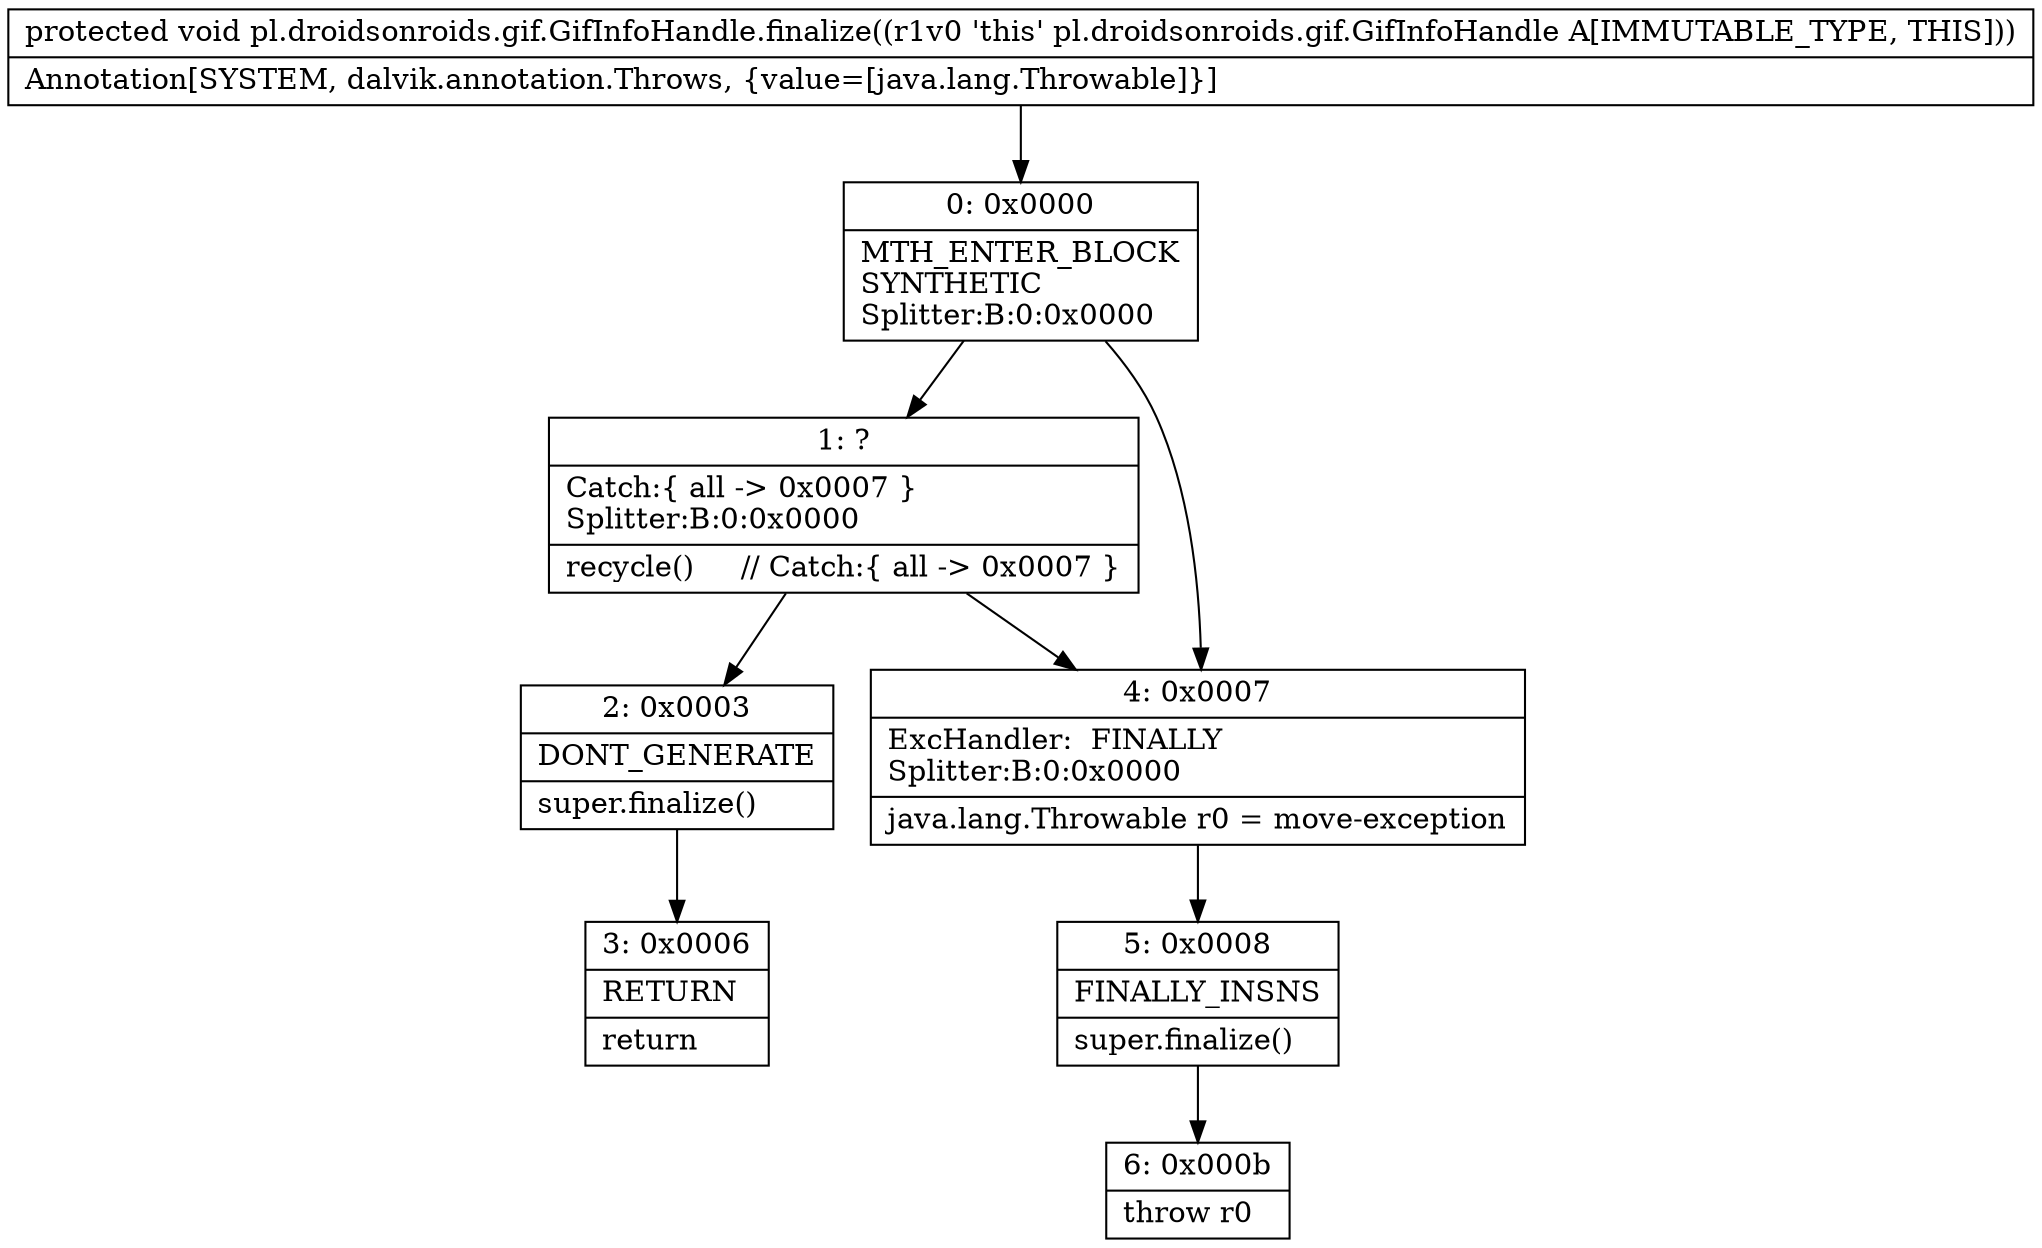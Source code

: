digraph "CFG forpl.droidsonroids.gif.GifInfoHandle.finalize()V" {
Node_0 [shape=record,label="{0\:\ 0x0000|MTH_ENTER_BLOCK\lSYNTHETIC\lSplitter:B:0:0x0000\l}"];
Node_1 [shape=record,label="{1\:\ ?|Catch:\{ all \-\> 0x0007 \}\lSplitter:B:0:0x0000\l|recycle()     \/\/ Catch:\{ all \-\> 0x0007 \}\l}"];
Node_2 [shape=record,label="{2\:\ 0x0003|DONT_GENERATE\l|super.finalize()\l}"];
Node_3 [shape=record,label="{3\:\ 0x0006|RETURN\l|return\l}"];
Node_4 [shape=record,label="{4\:\ 0x0007|ExcHandler:  FINALLY\lSplitter:B:0:0x0000\l|java.lang.Throwable r0 = move\-exception\l}"];
Node_5 [shape=record,label="{5\:\ 0x0008|FINALLY_INSNS\l|super.finalize()\l}"];
Node_6 [shape=record,label="{6\:\ 0x000b|throw r0\l}"];
MethodNode[shape=record,label="{protected void pl.droidsonroids.gif.GifInfoHandle.finalize((r1v0 'this' pl.droidsonroids.gif.GifInfoHandle A[IMMUTABLE_TYPE, THIS]))  | Annotation[SYSTEM, dalvik.annotation.Throws, \{value=[java.lang.Throwable]\}]\l}"];
MethodNode -> Node_0;
Node_0 -> Node_1;
Node_0 -> Node_4;
Node_1 -> Node_2;
Node_1 -> Node_4;
Node_2 -> Node_3;
Node_4 -> Node_5;
Node_5 -> Node_6;
}

